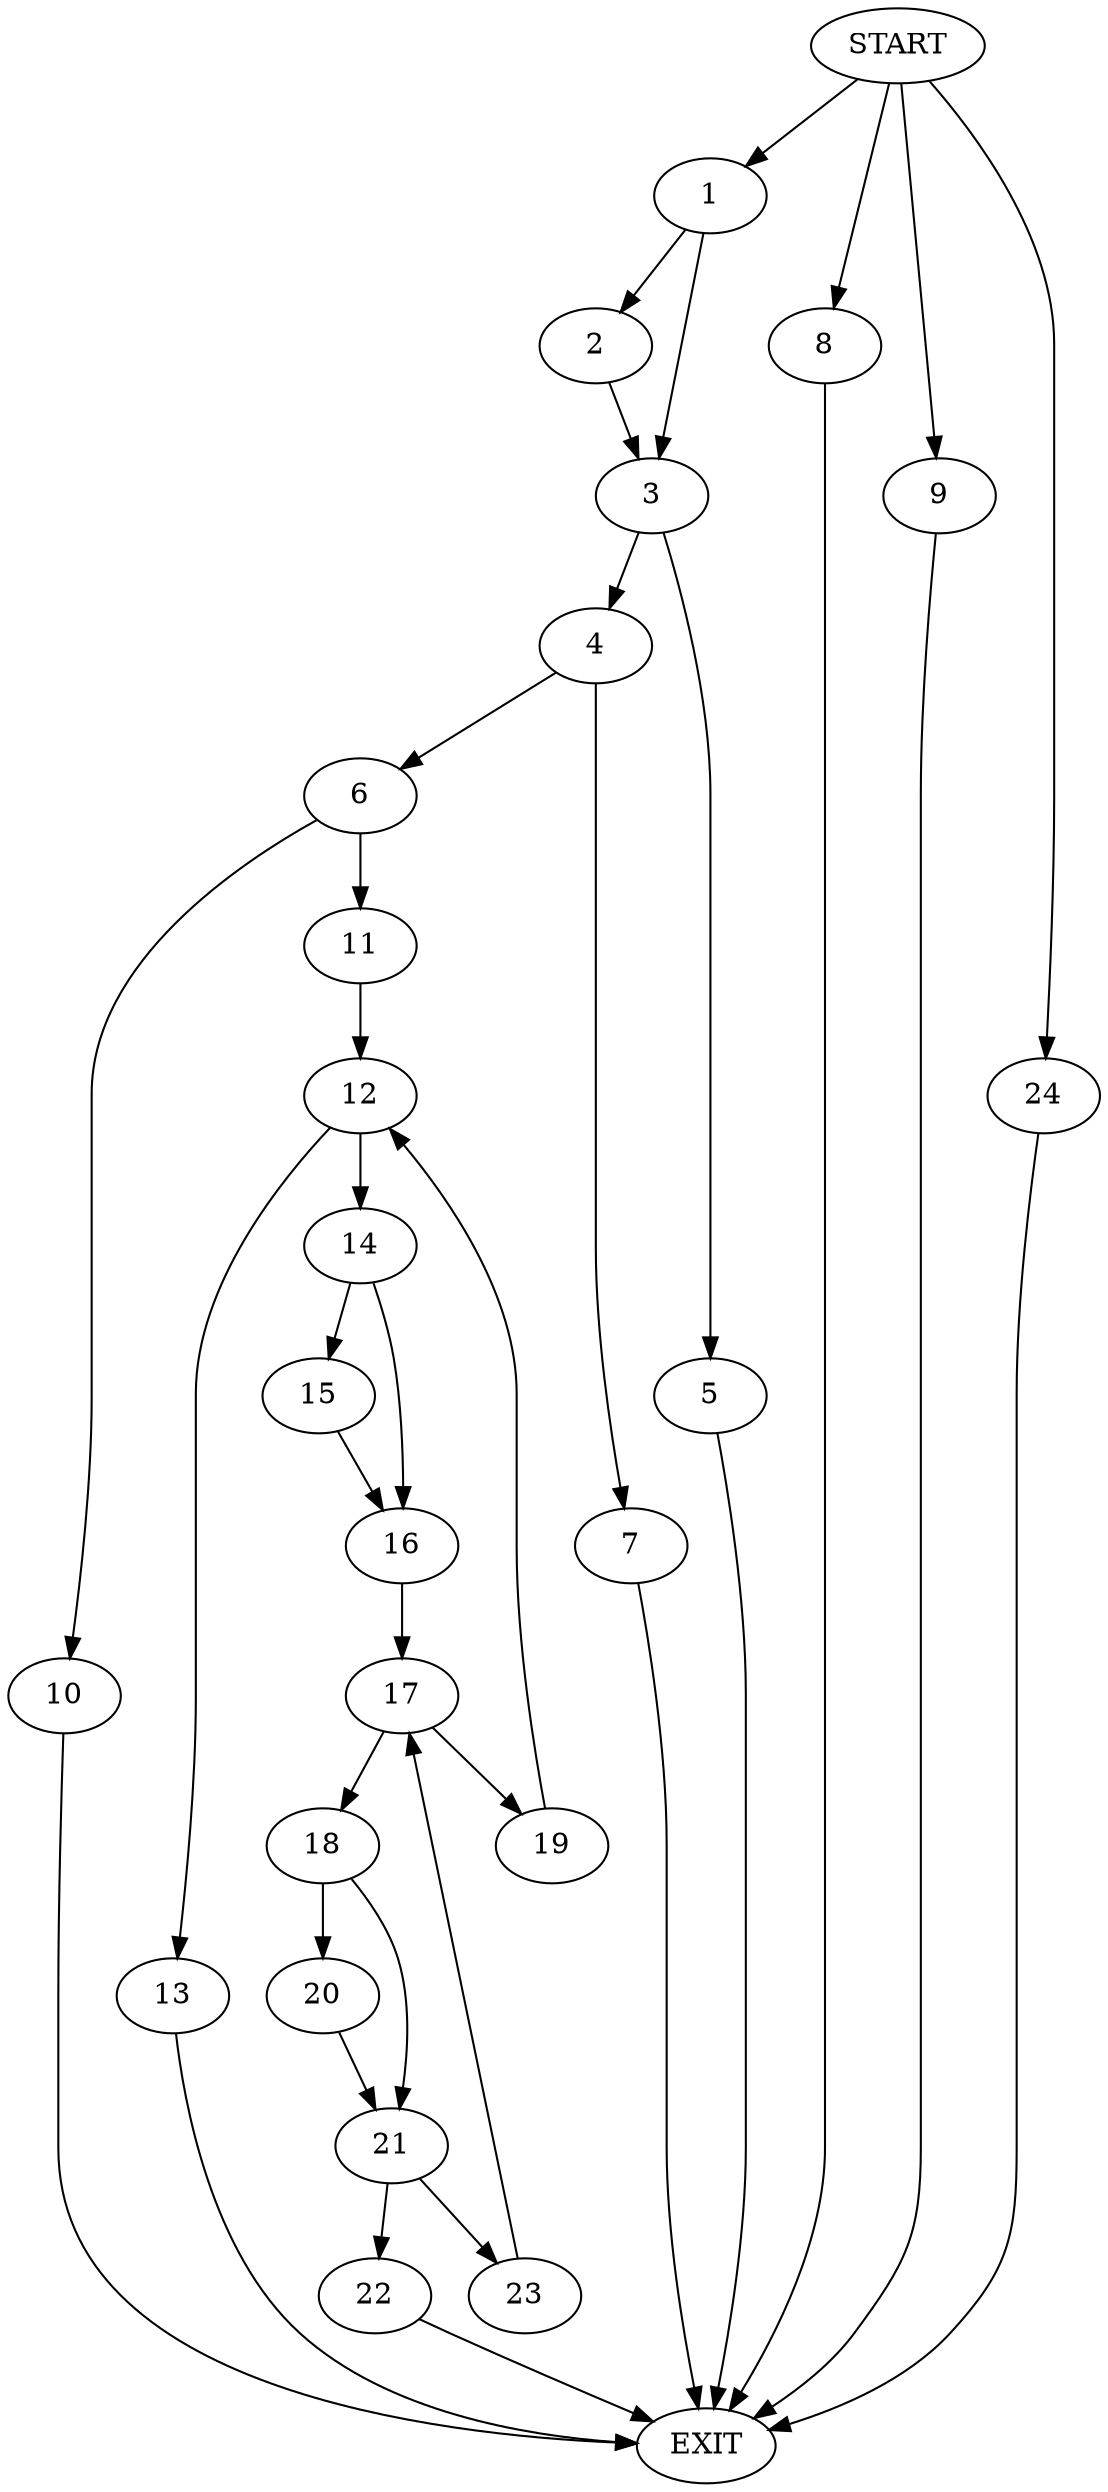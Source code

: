 digraph {
0 [label="START"]
25 [label="EXIT"]
0 -> 1
1 -> 2
1 -> 3
2 -> 3
3 -> 4
3 -> 5
5 -> 25
4 -> 6
4 -> 7
0 -> 8
8 -> 25
0 -> 9
9 -> 25
7 -> 25
6 -> 10
6 -> 11
11 -> 12
10 -> 25
12 -> 13
12 -> 14
13 -> 25
14 -> 15
14 -> 16
15 -> 16
16 -> 17
17 -> 18
17 -> 19
19 -> 12
18 -> 20
18 -> 21
20 -> 21
21 -> 22
21 -> 23
23 -> 17
22 -> 25
0 -> 24
24 -> 25
}
